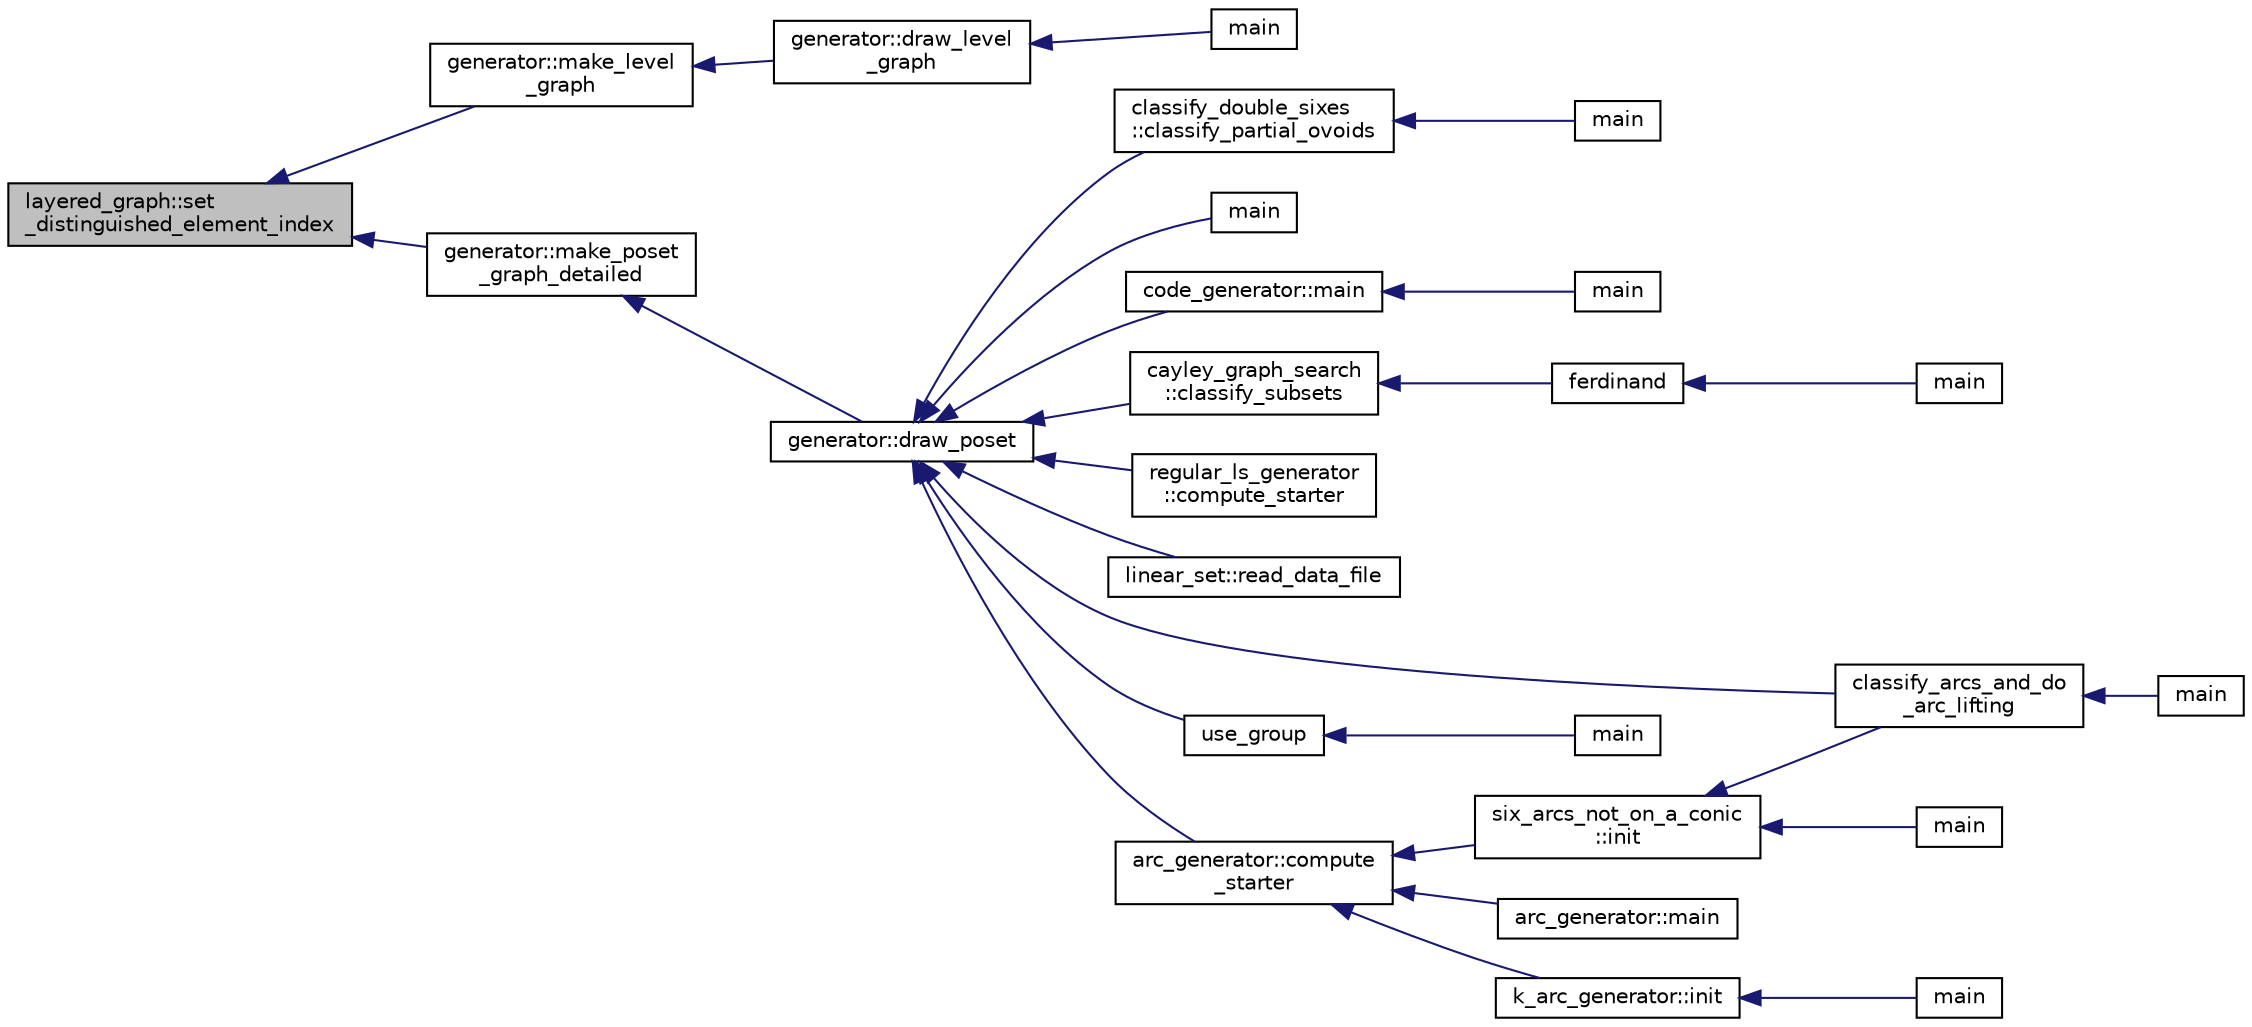 digraph "layered_graph::set_distinguished_element_index"
{
  edge [fontname="Helvetica",fontsize="10",labelfontname="Helvetica",labelfontsize="10"];
  node [fontname="Helvetica",fontsize="10",shape=record];
  rankdir="LR";
  Node548 [label="layered_graph::set\l_distinguished_element_index",height=0.2,width=0.4,color="black", fillcolor="grey75", style="filled", fontcolor="black"];
  Node548 -> Node549 [dir="back",color="midnightblue",fontsize="10",style="solid",fontname="Helvetica"];
  Node549 [label="generator::make_level\l_graph",height=0.2,width=0.4,color="black", fillcolor="white", style="filled",URL="$d7/d73/classgenerator.html#ac5980214ff3f3db0a36011316869c712"];
  Node549 -> Node550 [dir="back",color="midnightblue",fontsize="10",style="solid",fontname="Helvetica"];
  Node550 [label="generator::draw_level\l_graph",height=0.2,width=0.4,color="black", fillcolor="white", style="filled",URL="$d7/d73/classgenerator.html#a6bbc7b7aafea55ff8e202efc43ab263c"];
  Node550 -> Node551 [dir="back",color="midnightblue",fontsize="10",style="solid",fontname="Helvetica"];
  Node551 [label="main",height=0.2,width=0.4,color="black", fillcolor="white", style="filled",URL="$de/d2d/graph_2graph_8_c.html#a217dbf8b442f20279ea00b898af96f52"];
  Node548 -> Node552 [dir="back",color="midnightblue",fontsize="10",style="solid",fontname="Helvetica"];
  Node552 [label="generator::make_poset\l_graph_detailed",height=0.2,width=0.4,color="black", fillcolor="white", style="filled",URL="$d7/d73/classgenerator.html#a4f8b07122d32e3db0788f5a385bb1615"];
  Node552 -> Node553 [dir="back",color="midnightblue",fontsize="10",style="solid",fontname="Helvetica"];
  Node553 [label="generator::draw_poset",height=0.2,width=0.4,color="black", fillcolor="white", style="filled",URL="$d7/d73/classgenerator.html#aa4f99c75a86701ba85e514a294efdf3a"];
  Node553 -> Node554 [dir="back",color="midnightblue",fontsize="10",style="solid",fontname="Helvetica"];
  Node554 [label="main",height=0.2,width=0.4,color="black", fillcolor="white", style="filled",URL="$d1/d5e/blt__main_8_c.html#a217dbf8b442f20279ea00b898af96f52"];
  Node553 -> Node555 [dir="back",color="midnightblue",fontsize="10",style="solid",fontname="Helvetica"];
  Node555 [label="code_generator::main",height=0.2,width=0.4,color="black", fillcolor="white", style="filled",URL="$db/d37/classcode__generator.html#ab3cf3a306e4032c2b471ac95321c599f"];
  Node555 -> Node556 [dir="back",color="midnightblue",fontsize="10",style="solid",fontname="Helvetica"];
  Node556 [label="main",height=0.2,width=0.4,color="black", fillcolor="white", style="filled",URL="$d4/d4f/codes_8_c.html#a217dbf8b442f20279ea00b898af96f52"];
  Node553 -> Node557 [dir="back",color="midnightblue",fontsize="10",style="solid",fontname="Helvetica"];
  Node557 [label="cayley_graph_search\l::classify_subsets",height=0.2,width=0.4,color="black", fillcolor="white", style="filled",URL="$de/dae/classcayley__graph__search.html#a4cf8a90752e018a281481ac80ad52c4b"];
  Node557 -> Node558 [dir="back",color="midnightblue",fontsize="10",style="solid",fontname="Helvetica"];
  Node558 [label="ferdinand",height=0.2,width=0.4,color="black", fillcolor="white", style="filled",URL="$da/df3/ferdinand_8_c.html#a322b57727d23cf5a0932f11c30ea18d9"];
  Node558 -> Node559 [dir="back",color="midnightblue",fontsize="10",style="solid",fontname="Helvetica"];
  Node559 [label="main",height=0.2,width=0.4,color="black", fillcolor="white", style="filled",URL="$da/df3/ferdinand_8_c.html#a3c04138a5bfe5d72780bb7e82a18e627"];
  Node553 -> Node560 [dir="back",color="midnightblue",fontsize="10",style="solid",fontname="Helvetica"];
  Node560 [label="regular_ls_generator\l::compute_starter",height=0.2,width=0.4,color="black", fillcolor="white", style="filled",URL="$d2/dd8/classregular__ls__generator.html#aa38907741058694a73194b02ceb4a53d"];
  Node553 -> Node561 [dir="back",color="midnightblue",fontsize="10",style="solid",fontname="Helvetica"];
  Node561 [label="linear_set::read_data_file",height=0.2,width=0.4,color="black", fillcolor="white", style="filled",URL="$dd/d86/classlinear__set.html#a9a5cd28cc81be7ee41002b2e3114c2cb"];
  Node553 -> Node562 [dir="back",color="midnightblue",fontsize="10",style="solid",fontname="Helvetica"];
  Node562 [label="classify_arcs_and_do\l_arc_lifting",height=0.2,width=0.4,color="black", fillcolor="white", style="filled",URL="$d6/dc3/arc__lifting__main_8_c.html#afdd7be16f16b8c71e9a72fe5f6a0b59c"];
  Node562 -> Node563 [dir="back",color="midnightblue",fontsize="10",style="solid",fontname="Helvetica"];
  Node563 [label="main",height=0.2,width=0.4,color="black", fillcolor="white", style="filled",URL="$d6/dc3/arc__lifting__main_8_c.html#a217dbf8b442f20279ea00b898af96f52"];
  Node553 -> Node564 [dir="back",color="midnightblue",fontsize="10",style="solid",fontname="Helvetica"];
  Node564 [label="use_group",height=0.2,width=0.4,color="black", fillcolor="white", style="filled",URL="$d9/d9f/all__cliques_8_c.html#aba62531e97173264c39afe2c7857af31"];
  Node564 -> Node565 [dir="back",color="midnightblue",fontsize="10",style="solid",fontname="Helvetica"];
  Node565 [label="main",height=0.2,width=0.4,color="black", fillcolor="white", style="filled",URL="$d9/d9f/all__cliques_8_c.html#a3c04138a5bfe5d72780bb7e82a18e627"];
  Node553 -> Node566 [dir="back",color="midnightblue",fontsize="10",style="solid",fontname="Helvetica"];
  Node566 [label="arc_generator::compute\l_starter",height=0.2,width=0.4,color="black", fillcolor="white", style="filled",URL="$d4/d21/classarc__generator.html#aad1dcec3a1c302e743d574bd1ac857d9"];
  Node566 -> Node567 [dir="back",color="midnightblue",fontsize="10",style="solid",fontname="Helvetica"];
  Node567 [label="arc_generator::main",height=0.2,width=0.4,color="black", fillcolor="white", style="filled",URL="$d4/d21/classarc__generator.html#ad80140b51b165dad1fe6ab232be7829a"];
  Node566 -> Node568 [dir="back",color="midnightblue",fontsize="10",style="solid",fontname="Helvetica"];
  Node568 [label="k_arc_generator::init",height=0.2,width=0.4,color="black", fillcolor="white", style="filled",URL="$d6/dd8/classk__arc__generator.html#a6036d9f52ede9f8ca681505626b5361d"];
  Node568 -> Node569 [dir="back",color="midnightblue",fontsize="10",style="solid",fontname="Helvetica"];
  Node569 [label="main",height=0.2,width=0.4,color="black", fillcolor="white", style="filled",URL="$d6/d01/k__arc__generator__main_8_c.html#a217dbf8b442f20279ea00b898af96f52"];
  Node566 -> Node570 [dir="back",color="midnightblue",fontsize="10",style="solid",fontname="Helvetica"];
  Node570 [label="six_arcs_not_on_a_conic\l::init",height=0.2,width=0.4,color="black", fillcolor="white", style="filled",URL="$d8/de6/classsix__arcs__not__on__a__conic.html#a7a4d5cf8a098488729934cfa8a70944a"];
  Node570 -> Node562 [dir="back",color="midnightblue",fontsize="10",style="solid",fontname="Helvetica"];
  Node570 -> Node571 [dir="back",color="midnightblue",fontsize="10",style="solid",fontname="Helvetica"];
  Node571 [label="main",height=0.2,width=0.4,color="black", fillcolor="white", style="filled",URL="$d2/dfa/create__surface__main_8_c.html#a217dbf8b442f20279ea00b898af96f52"];
  Node553 -> Node572 [dir="back",color="midnightblue",fontsize="10",style="solid",fontname="Helvetica"];
  Node572 [label="classify_double_sixes\l::classify_partial_ovoids",height=0.2,width=0.4,color="black", fillcolor="white", style="filled",URL="$dd/d23/classclassify__double__sixes.html#a2253fca143a0e8a3e39655eb05668ae9"];
  Node572 -> Node573 [dir="back",color="midnightblue",fontsize="10",style="solid",fontname="Helvetica"];
  Node573 [label="main",height=0.2,width=0.4,color="black", fillcolor="white", style="filled",URL="$df/df8/surface__classify_8_c.html#a217dbf8b442f20279ea00b898af96f52"];
}

